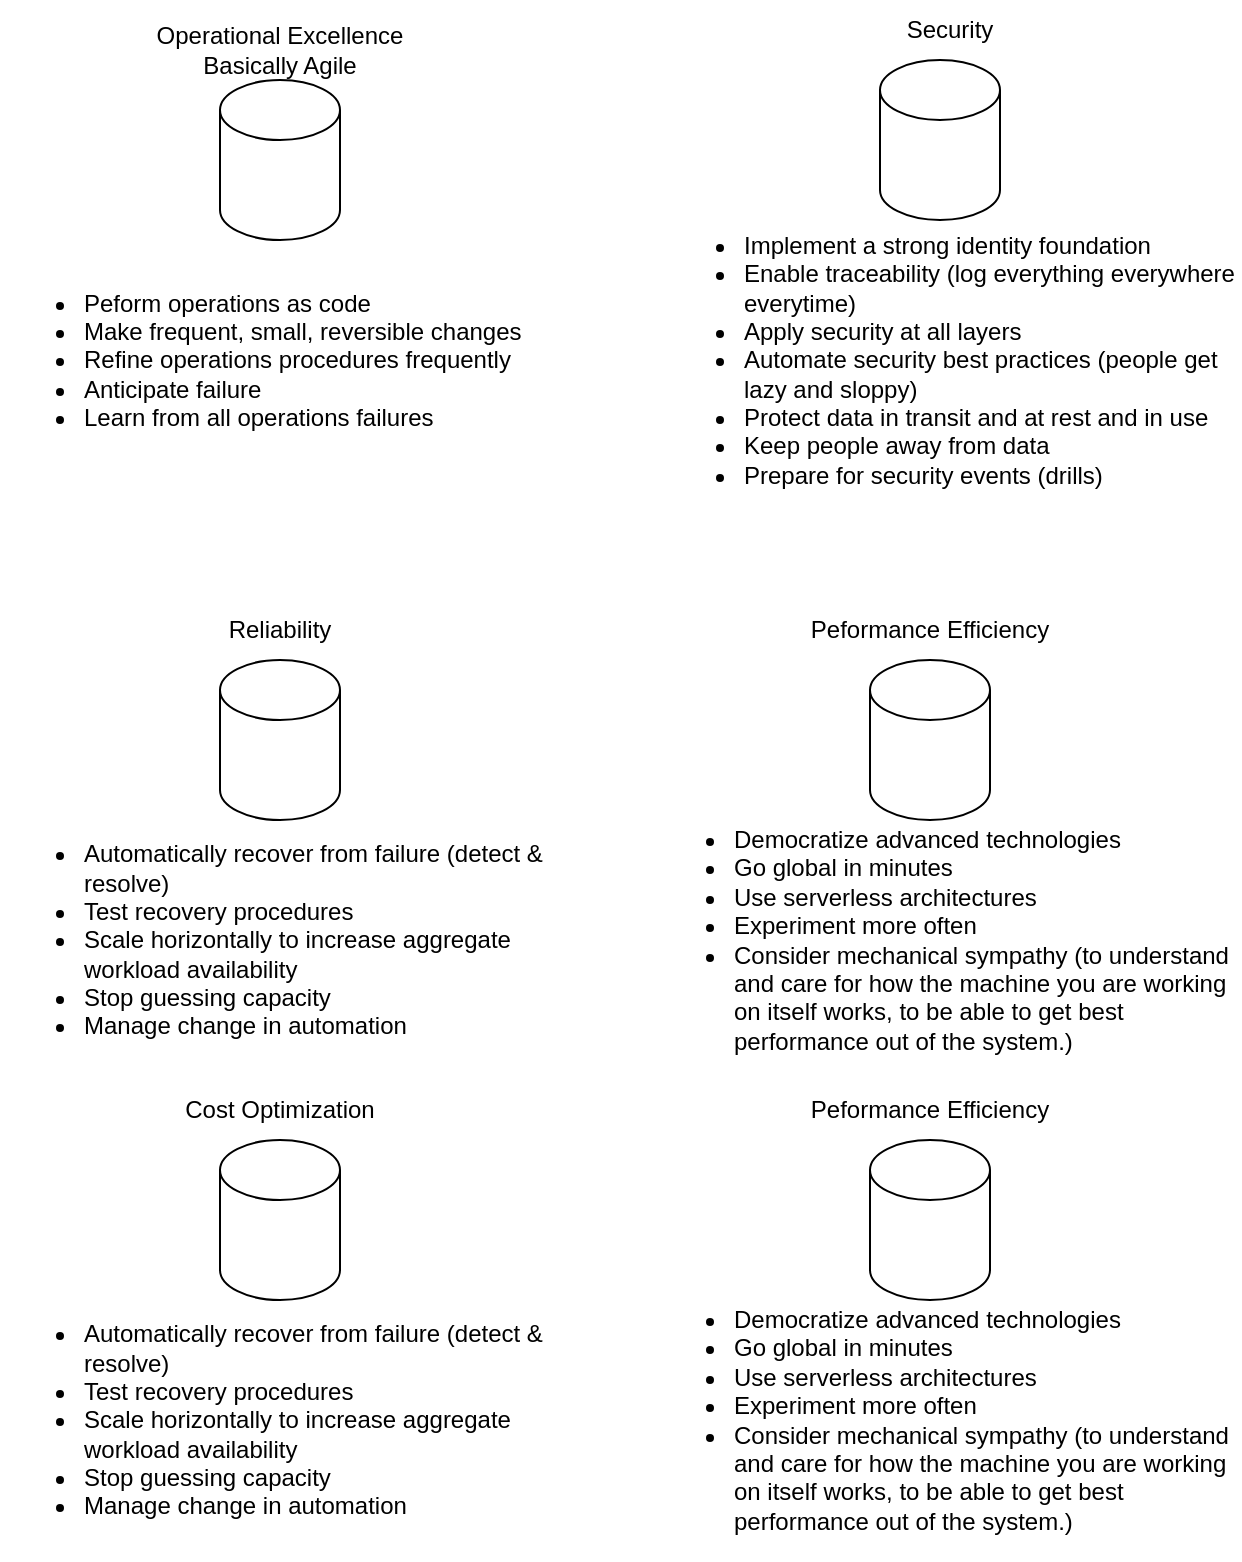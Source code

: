 <mxfile version="16.6.4" type="github">
  <diagram id="xmaqt17tgNOwf9zprtV2" name="Page-1">
    <mxGraphModel dx="1203" dy="1163" grid="1" gridSize="10" guides="1" tooltips="1" connect="1" arrows="1" fold="1" page="1" pageScale="1" pageWidth="1654" pageHeight="1169" math="0" shadow="0">
      <root>
        <mxCell id="0" />
        <mxCell id="1" parent="0" />
        <mxCell id="1z-eUvZMrxqd18fdSBQd-1" value="" style="shape=cylinder3;whiteSpace=wrap;html=1;boundedLbl=1;backgroundOutline=1;size=15;" vertex="1" parent="1">
          <mxGeometry x="250" y="240" width="60" height="80" as="geometry" />
        </mxCell>
        <mxCell id="1z-eUvZMrxqd18fdSBQd-2" value="&lt;ul&gt;&lt;li&gt;Peform operations as code&lt;/li&gt;&lt;li&gt;Make frequent, small, reversible changes&lt;/li&gt;&lt;li&gt;Refine operations procedures frequently&lt;/li&gt;&lt;li&gt;Anticipate failure&lt;/li&gt;&lt;li&gt;Learn from all operations failures&lt;/li&gt;&lt;/ul&gt;" style="text;html=1;strokeColor=none;fillColor=none;align=left;verticalAlign=middle;whiteSpace=wrap;rounded=0;" vertex="1" parent="1">
          <mxGeometry x="140" y="310" width="290" height="140" as="geometry" />
        </mxCell>
        <mxCell id="1z-eUvZMrxqd18fdSBQd-3" value="" style="shape=cylinder3;whiteSpace=wrap;html=1;boundedLbl=1;backgroundOutline=1;size=15;" vertex="1" parent="1">
          <mxGeometry x="580" y="230" width="60" height="80" as="geometry" />
        </mxCell>
        <mxCell id="1z-eUvZMrxqd18fdSBQd-4" value="&lt;ul&gt;&lt;li&gt;&lt;span&gt;Implement a strong identity foundation&lt;/span&gt;&lt;/li&gt;&lt;li&gt;Enable traceability (log everything everywhere everytime)&lt;/li&gt;&lt;li&gt;Apply security at all layers&lt;/li&gt;&lt;li&gt;Automate security best practices (people get lazy and sloppy)&lt;/li&gt;&lt;li&gt;Protect data in transit and at rest and in use&lt;/li&gt;&lt;li&gt;Keep people away from data&lt;/li&gt;&lt;li&gt;Prepare for security events (drills)&lt;/li&gt;&lt;/ul&gt;" style="text;html=1;strokeColor=none;fillColor=none;align=left;verticalAlign=middle;whiteSpace=wrap;rounded=0;" vertex="1" parent="1">
          <mxGeometry x="470" y="310" width="290" height="140" as="geometry" />
        </mxCell>
        <mxCell id="1z-eUvZMrxqd18fdSBQd-5" value="&lt;div&gt;&lt;span&gt;Operational Excellence&lt;/span&gt;&lt;/div&gt;&lt;div&gt;&lt;span&gt;Basically Agile&lt;/span&gt;&lt;/div&gt;" style="text;html=1;strokeColor=none;fillColor=none;align=center;verticalAlign=middle;whiteSpace=wrap;rounded=0;" vertex="1" parent="1">
          <mxGeometry x="180" y="210" width="200" height="30" as="geometry" />
        </mxCell>
        <mxCell id="1z-eUvZMrxqd18fdSBQd-7" value="&lt;div&gt;&lt;span&gt;Security&lt;/span&gt;&lt;/div&gt;" style="text;html=1;strokeColor=none;fillColor=none;align=center;verticalAlign=middle;whiteSpace=wrap;rounded=0;" vertex="1" parent="1">
          <mxGeometry x="515" y="200" width="200" height="30" as="geometry" />
        </mxCell>
        <mxCell id="1z-eUvZMrxqd18fdSBQd-8" value="" style="shape=cylinder3;whiteSpace=wrap;html=1;boundedLbl=1;backgroundOutline=1;size=15;" vertex="1" parent="1">
          <mxGeometry x="250" y="530" width="60" height="80" as="geometry" />
        </mxCell>
        <mxCell id="1z-eUvZMrxqd18fdSBQd-9" value="&lt;ul&gt;&lt;li&gt;Automatically recover from failure (detect &amp;amp; resolve)&lt;/li&gt;&lt;li&gt;Test recovery procedures&lt;/li&gt;&lt;li&gt;Scale horizontally to increase aggregate workload availability&lt;/li&gt;&lt;li&gt;Stop guessing capacity&lt;/li&gt;&lt;li&gt;Manage change in automation&lt;/li&gt;&lt;/ul&gt;" style="text;html=1;strokeColor=none;fillColor=none;align=left;verticalAlign=middle;whiteSpace=wrap;rounded=0;" vertex="1" parent="1">
          <mxGeometry x="140" y="600" width="290" height="140" as="geometry" />
        </mxCell>
        <mxCell id="1z-eUvZMrxqd18fdSBQd-10" value="&lt;div&gt;Reliability&lt;/div&gt;" style="text;html=1;strokeColor=none;fillColor=none;align=center;verticalAlign=middle;whiteSpace=wrap;rounded=0;" vertex="1" parent="1">
          <mxGeometry x="180" y="500" width="200" height="30" as="geometry" />
        </mxCell>
        <mxCell id="1z-eUvZMrxqd18fdSBQd-11" value="" style="shape=cylinder3;whiteSpace=wrap;html=1;boundedLbl=1;backgroundOutline=1;size=15;" vertex="1" parent="1">
          <mxGeometry x="575" y="530" width="60" height="80" as="geometry" />
        </mxCell>
        <mxCell id="1z-eUvZMrxqd18fdSBQd-12" value="&lt;ul&gt;&lt;li&gt;Democratize advanced technologies&lt;/li&gt;&lt;li&gt;Go global in minutes&lt;/li&gt;&lt;li&gt;Use serverless architectures&lt;/li&gt;&lt;li&gt;Experiment more often&lt;/li&gt;&lt;li&gt;Consider mechanical sympathy (to understand and care for how the machine you are working on itself works, to be able to get best performance out of the system.)&lt;/li&gt;&lt;/ul&gt;" style="text;html=1;strokeColor=none;fillColor=none;align=left;verticalAlign=middle;whiteSpace=wrap;rounded=0;" vertex="1" parent="1">
          <mxGeometry x="465" y="600" width="290" height="140" as="geometry" />
        </mxCell>
        <mxCell id="1z-eUvZMrxqd18fdSBQd-13" value="&lt;div&gt;Peformance Efficiency&lt;/div&gt;" style="text;html=1;strokeColor=none;fillColor=none;align=center;verticalAlign=middle;whiteSpace=wrap;rounded=0;" vertex="1" parent="1">
          <mxGeometry x="505" y="500" width="200" height="30" as="geometry" />
        </mxCell>
        <mxCell id="1z-eUvZMrxqd18fdSBQd-15" value="" style="shape=cylinder3;whiteSpace=wrap;html=1;boundedLbl=1;backgroundOutline=1;size=15;" vertex="1" parent="1">
          <mxGeometry x="250" y="770" width="60" height="80" as="geometry" />
        </mxCell>
        <mxCell id="1z-eUvZMrxqd18fdSBQd-16" value="&lt;ul&gt;&lt;li&gt;Automatically recover from failure (detect &amp;amp; resolve)&lt;/li&gt;&lt;li&gt;Test recovery procedures&lt;/li&gt;&lt;li&gt;Scale horizontally to increase aggregate workload availability&lt;/li&gt;&lt;li&gt;Stop guessing capacity&lt;/li&gt;&lt;li&gt;Manage change in automation&lt;/li&gt;&lt;/ul&gt;" style="text;html=1;strokeColor=none;fillColor=none;align=left;verticalAlign=middle;whiteSpace=wrap;rounded=0;" vertex="1" parent="1">
          <mxGeometry x="140" y="840" width="290" height="140" as="geometry" />
        </mxCell>
        <mxCell id="1z-eUvZMrxqd18fdSBQd-17" value="&lt;div&gt;Cost Optimization&lt;/div&gt;" style="text;html=1;strokeColor=none;fillColor=none;align=center;verticalAlign=middle;whiteSpace=wrap;rounded=0;" vertex="1" parent="1">
          <mxGeometry x="180" y="740" width="200" height="30" as="geometry" />
        </mxCell>
        <mxCell id="1z-eUvZMrxqd18fdSBQd-18" value="" style="shape=cylinder3;whiteSpace=wrap;html=1;boundedLbl=1;backgroundOutline=1;size=15;" vertex="1" parent="1">
          <mxGeometry x="575" y="770" width="60" height="80" as="geometry" />
        </mxCell>
        <mxCell id="1z-eUvZMrxqd18fdSBQd-19" value="&lt;ul&gt;&lt;li&gt;Democratize advanced technologies&lt;/li&gt;&lt;li&gt;Go global in minutes&lt;/li&gt;&lt;li&gt;Use serverless architectures&lt;/li&gt;&lt;li&gt;Experiment more often&lt;/li&gt;&lt;li&gt;Consider mechanical sympathy (to understand and care for how the machine you are working on itself works, to be able to get best performance out of the system.)&lt;/li&gt;&lt;/ul&gt;" style="text;html=1;strokeColor=none;fillColor=none;align=left;verticalAlign=middle;whiteSpace=wrap;rounded=0;" vertex="1" parent="1">
          <mxGeometry x="465" y="840" width="290" height="140" as="geometry" />
        </mxCell>
        <mxCell id="1z-eUvZMrxqd18fdSBQd-20" value="&lt;div&gt;Peformance Efficiency&lt;/div&gt;" style="text;html=1;strokeColor=none;fillColor=none;align=center;verticalAlign=middle;whiteSpace=wrap;rounded=0;" vertex="1" parent="1">
          <mxGeometry x="505" y="740" width="200" height="30" as="geometry" />
        </mxCell>
      </root>
    </mxGraphModel>
  </diagram>
</mxfile>
